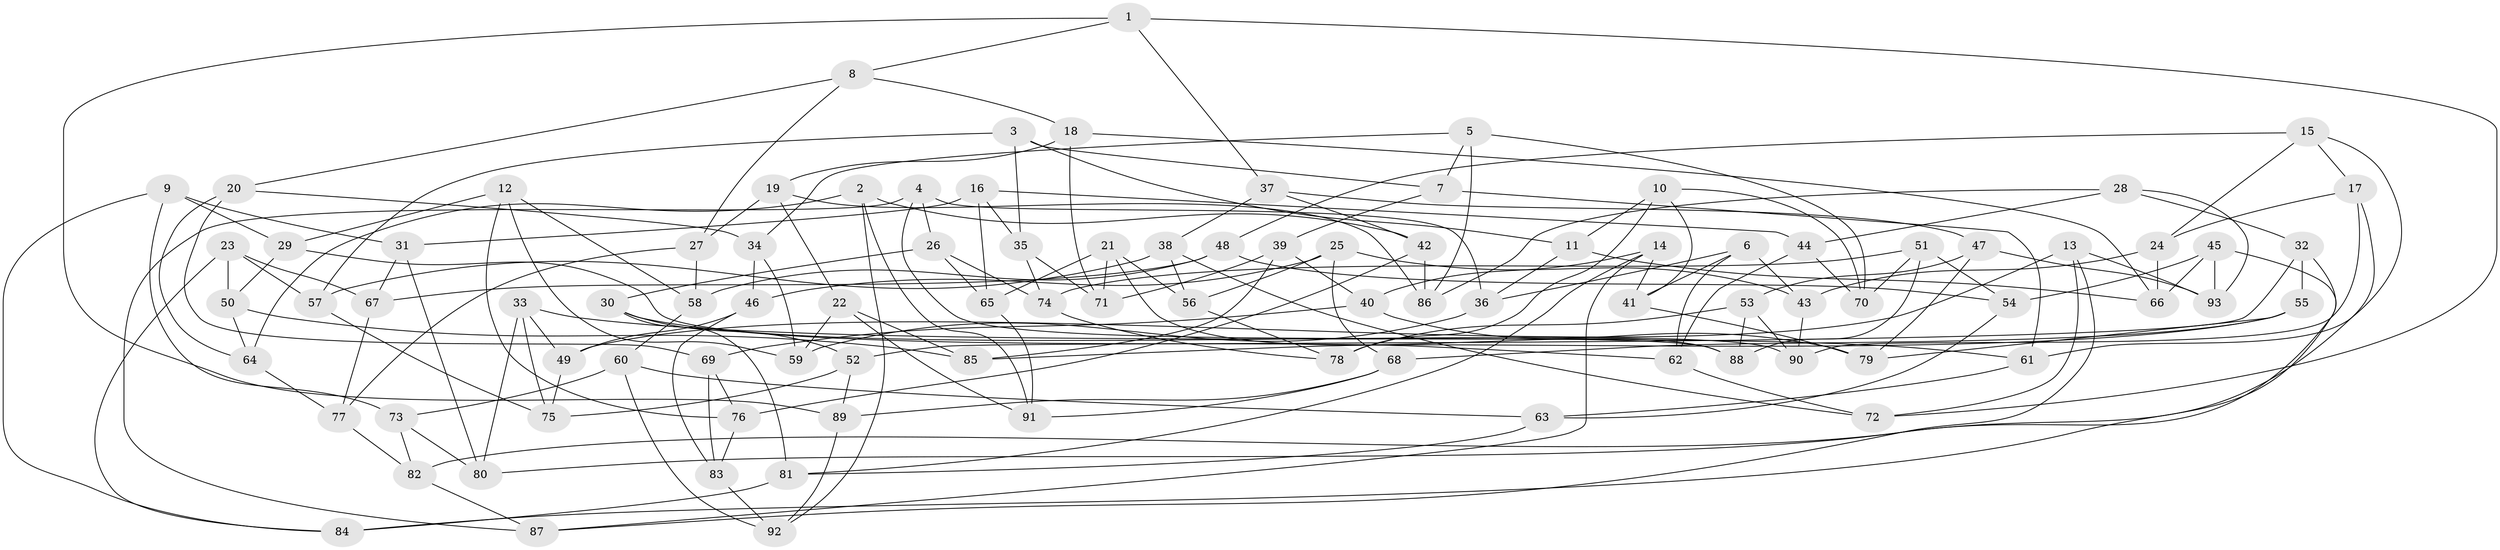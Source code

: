 // Generated by graph-tools (version 1.1) at 2025/57/03/09/25 04:57:52]
// undirected, 93 vertices, 186 edges
graph export_dot {
graph [start="1"]
  node [color=gray90,style=filled];
  1;
  2;
  3;
  4;
  5;
  6;
  7;
  8;
  9;
  10;
  11;
  12;
  13;
  14;
  15;
  16;
  17;
  18;
  19;
  20;
  21;
  22;
  23;
  24;
  25;
  26;
  27;
  28;
  29;
  30;
  31;
  32;
  33;
  34;
  35;
  36;
  37;
  38;
  39;
  40;
  41;
  42;
  43;
  44;
  45;
  46;
  47;
  48;
  49;
  50;
  51;
  52;
  53;
  54;
  55;
  56;
  57;
  58;
  59;
  60;
  61;
  62;
  63;
  64;
  65;
  66;
  67;
  68;
  69;
  70;
  71;
  72;
  73;
  74;
  75;
  76;
  77;
  78;
  79;
  80;
  81;
  82;
  83;
  84;
  85;
  86;
  87;
  88;
  89;
  90;
  91;
  92;
  93;
  1 -- 8;
  1 -- 89;
  1 -- 72;
  1 -- 37;
  2 -- 91;
  2 -- 92;
  2 -- 64;
  2 -- 42;
  3 -- 57;
  3 -- 35;
  3 -- 7;
  3 -- 11;
  4 -- 87;
  4 -- 36;
  4 -- 88;
  4 -- 26;
  5 -- 70;
  5 -- 86;
  5 -- 7;
  5 -- 34;
  6 -- 41;
  6 -- 62;
  6 -- 36;
  6 -- 43;
  7 -- 39;
  7 -- 61;
  8 -- 18;
  8 -- 27;
  8 -- 20;
  9 -- 73;
  9 -- 31;
  9 -- 84;
  9 -- 29;
  10 -- 11;
  10 -- 70;
  10 -- 41;
  10 -- 78;
  11 -- 66;
  11 -- 36;
  12 -- 59;
  12 -- 29;
  12 -- 58;
  12 -- 76;
  13 -- 93;
  13 -- 87;
  13 -- 72;
  13 -- 49;
  14 -- 81;
  14 -- 41;
  14 -- 40;
  14 -- 87;
  15 -- 61;
  15 -- 17;
  15 -- 24;
  15 -- 48;
  16 -- 31;
  16 -- 65;
  16 -- 44;
  16 -- 35;
  17 -- 24;
  17 -- 82;
  17 -- 90;
  18 -- 71;
  18 -- 19;
  18 -- 66;
  19 -- 27;
  19 -- 86;
  19 -- 22;
  20 -- 34;
  20 -- 69;
  20 -- 64;
  21 -- 88;
  21 -- 56;
  21 -- 71;
  21 -- 65;
  22 -- 91;
  22 -- 59;
  22 -- 85;
  23 -- 67;
  23 -- 50;
  23 -- 84;
  23 -- 57;
  24 -- 43;
  24 -- 66;
  25 -- 56;
  25 -- 46;
  25 -- 68;
  25 -- 43;
  26 -- 65;
  26 -- 74;
  26 -- 30;
  27 -- 77;
  27 -- 58;
  28 -- 32;
  28 -- 93;
  28 -- 86;
  28 -- 44;
  29 -- 50;
  29 -- 90;
  30 -- 62;
  30 -- 52;
  30 -- 81;
  31 -- 80;
  31 -- 67;
  32 -- 52;
  32 -- 80;
  32 -- 55;
  33 -- 61;
  33 -- 49;
  33 -- 75;
  33 -- 80;
  34 -- 59;
  34 -- 46;
  35 -- 71;
  35 -- 74;
  36 -- 59;
  37 -- 42;
  37 -- 47;
  37 -- 38;
  38 -- 56;
  38 -- 57;
  38 -- 72;
  39 -- 40;
  39 -- 85;
  39 -- 71;
  40 -- 79;
  40 -- 69;
  41 -- 79;
  42 -- 86;
  42 -- 76;
  43 -- 90;
  44 -- 70;
  44 -- 62;
  45 -- 54;
  45 -- 84;
  45 -- 66;
  45 -- 93;
  46 -- 49;
  46 -- 83;
  47 -- 93;
  47 -- 53;
  47 -- 79;
  48 -- 54;
  48 -- 58;
  48 -- 67;
  49 -- 75;
  50 -- 85;
  50 -- 64;
  51 -- 74;
  51 -- 70;
  51 -- 54;
  51 -- 88;
  52 -- 89;
  52 -- 75;
  53 -- 78;
  53 -- 88;
  53 -- 90;
  54 -- 63;
  55 -- 79;
  55 -- 85;
  55 -- 68;
  56 -- 78;
  57 -- 75;
  58 -- 60;
  60 -- 73;
  60 -- 92;
  60 -- 63;
  61 -- 63;
  62 -- 72;
  63 -- 81;
  64 -- 77;
  65 -- 91;
  67 -- 77;
  68 -- 89;
  68 -- 91;
  69 -- 83;
  69 -- 76;
  73 -- 80;
  73 -- 82;
  74 -- 78;
  76 -- 83;
  77 -- 82;
  81 -- 84;
  82 -- 87;
  83 -- 92;
  89 -- 92;
}
